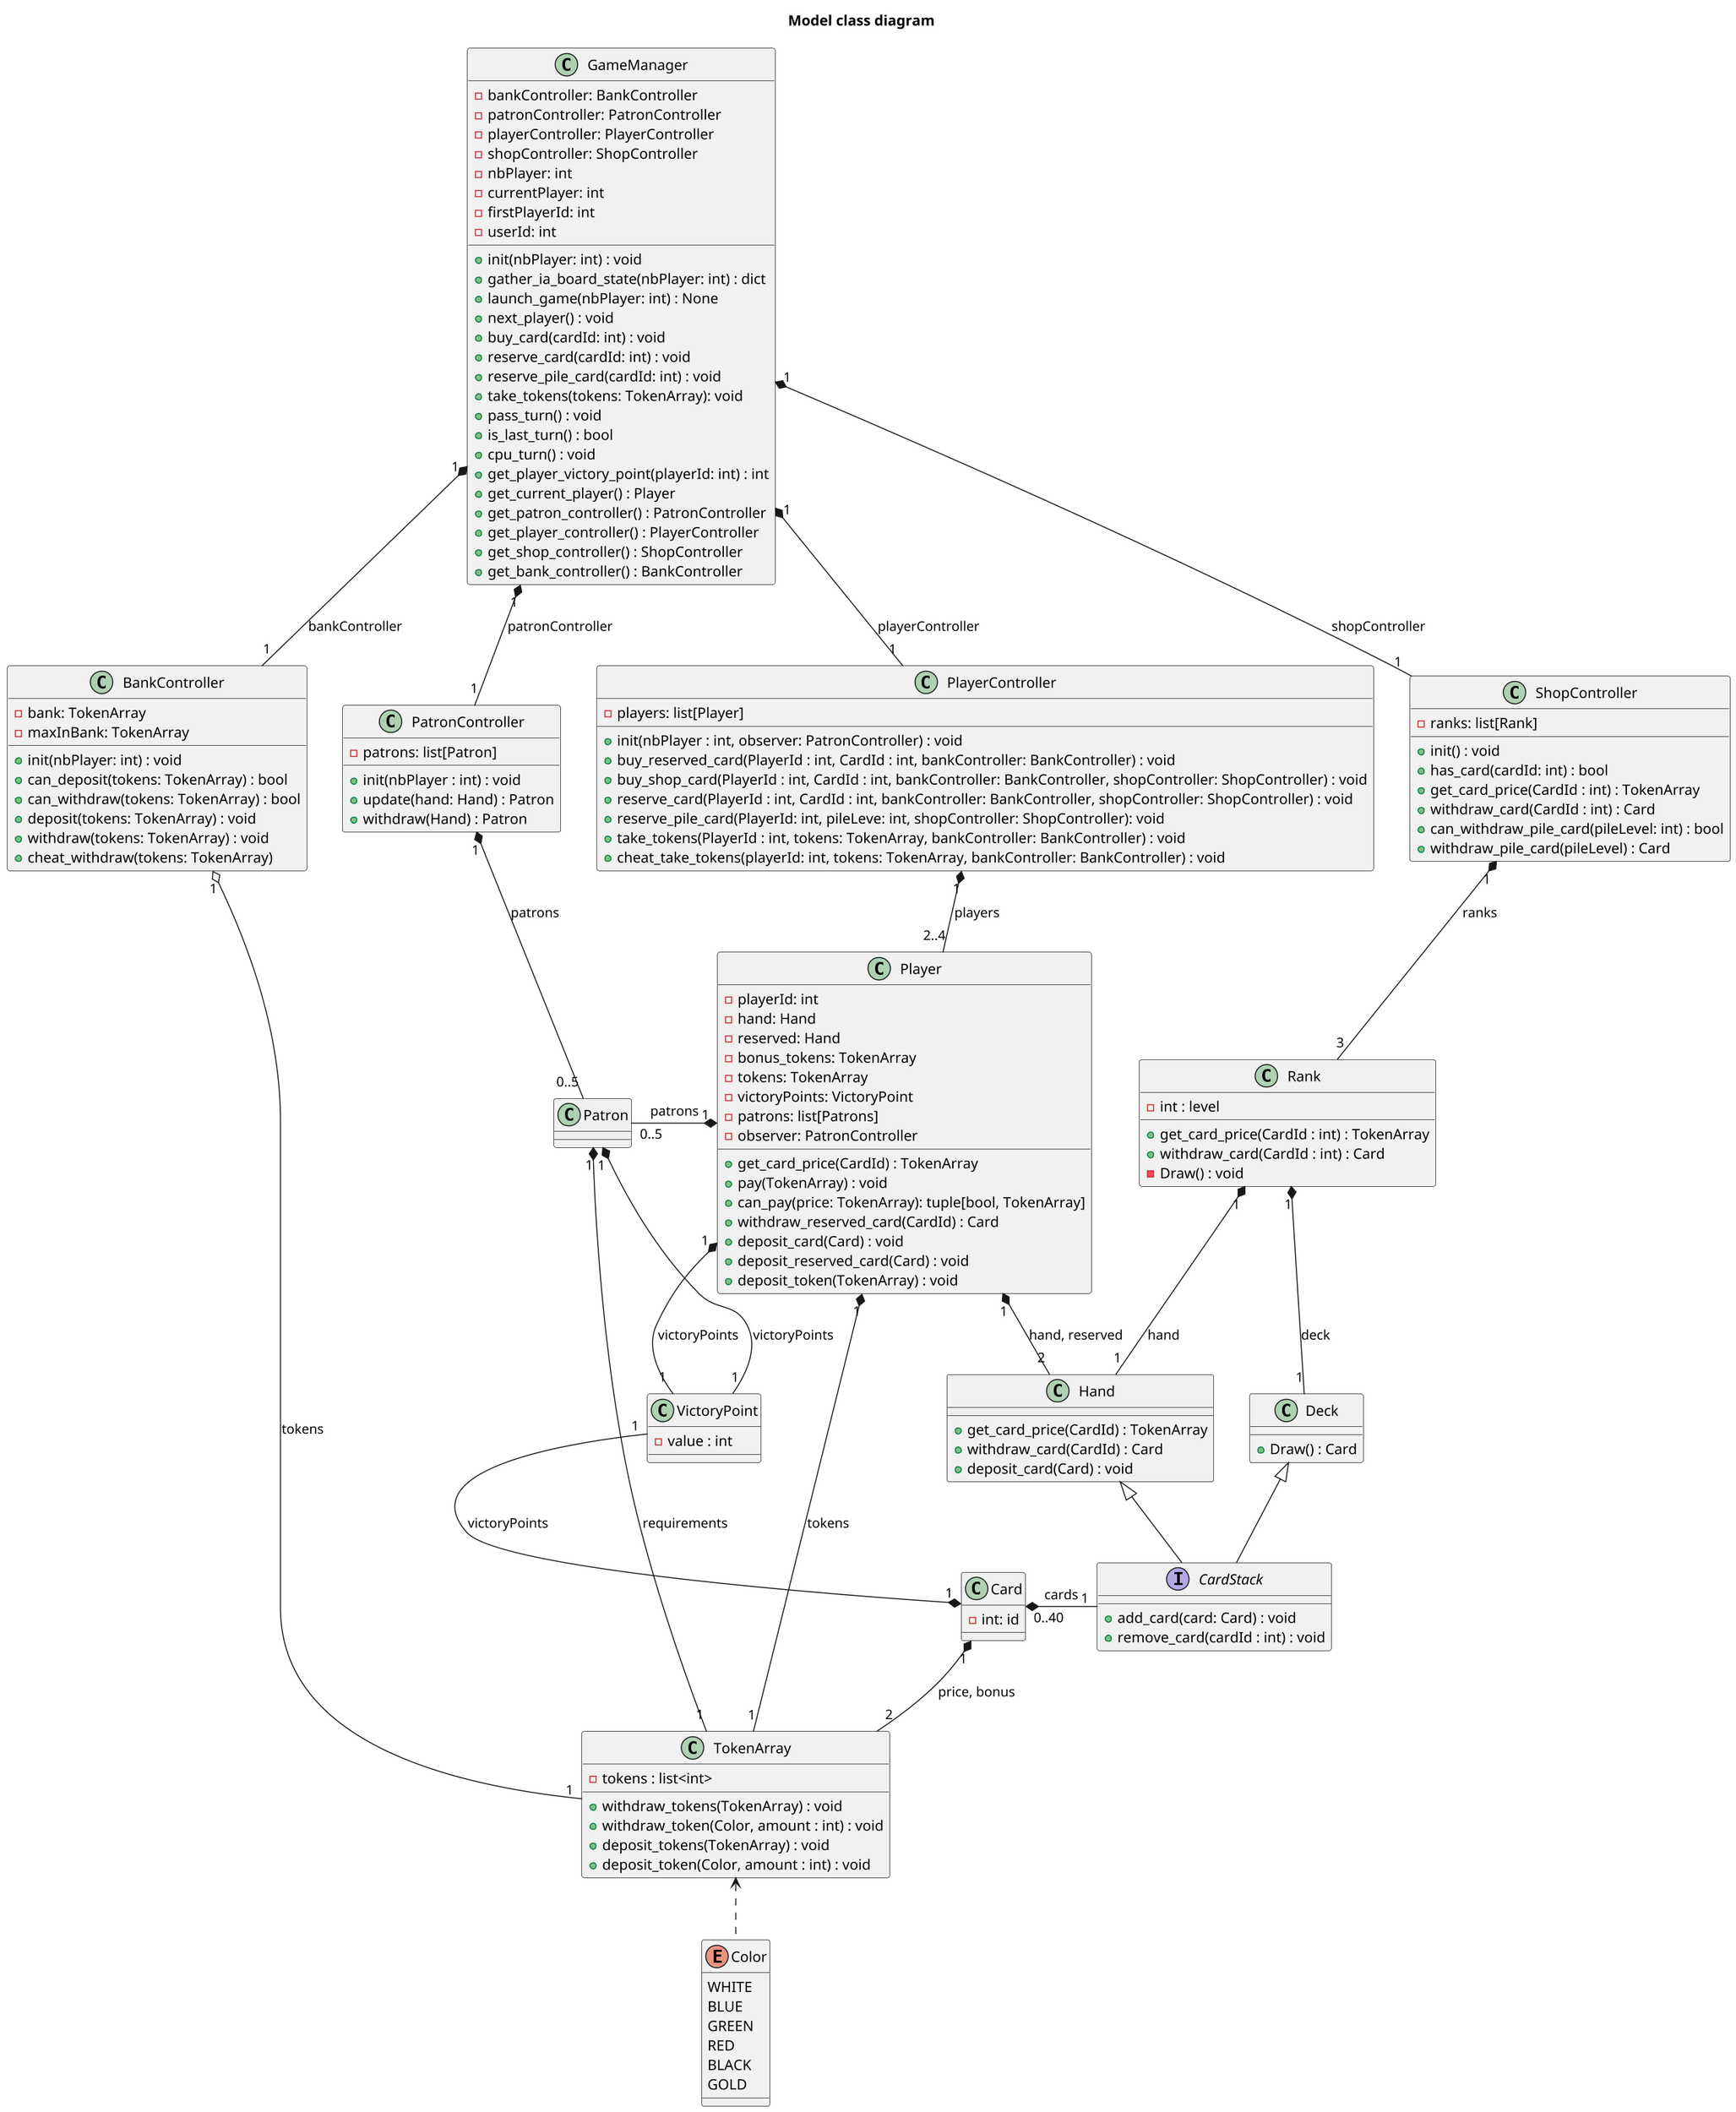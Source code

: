 @startuml classDiagram
title Model class diagram
scale 1.5

GameManager "1" *-- "1" BankController : bankController
GameManager "1" *-- "1" PatronController : patronController
GameManager "1" *-- "1" PlayerController : playerController
GameManager "1" *-- "1" ShopController : shopController

BankController "1" o-down- "1" TokenArray : tokens

PatronController "1" *-- "0..5" Patron : patrons
Patron "1" *-- "1" TokenArray : requirements

PlayerController "1" *-- "2..4" Player : players
Player "1" *-- "1" TokenArray : tokens
Player "1" *-- "2" Hand : hand, reserved
Player "1" *-- "0..5" Patron : patrons

ShopController "1" *-- "3" Rank : ranks
Rank "1" *-- "1" Hand : hand
Rank "1" *-- "1" Deck : deck

Deck <|-d- CardStack
Hand <|-- CardStack
Hand *-d[hidden]- Card

Card "1" *-- "2" TokenArray : price, bonus
TokenArray <.. Color


BankController .r[hidden]. PatronController
PatronController .r[hidden]. PlayerController
PlayerController .r[hidden]. ShopController

Patron .r[hidden]. Player
Player .r[hidden]. Rank

' VictoryPoint .u[hidden]. Player
VictoryPoint "1" -u-* "1" Player : victoryPoints
VictoryPoint "1" -[norank]-* "1" Patron : victoryPoints
VictoryPoint "1" -[norank]-* "1" Card : victoryPoints

CardStack "1" -l-* "0..40" Card : cards




class GameManager {
    -bankController: BankController
    -patronController: PatronController
    -playerController: PlayerController
    -shopController: ShopController
    -nbPlayer: int
    -currentPlayer: int
    -firstPlayerId: int
    -userId: int
    +init(nbPlayer: int) : void
    +gather_ia_board_state(nbPlayer: int) : dict
    +launch_game(nbPlayer: int) : None
    +next_player() : void
    +buy_card(cardId: int) : void
    +reserve_card(cardId: int) : void
    +reserve_pile_card(cardId: int) : void
    +take_tokens(tokens: TokenArray): void
    +pass_turn() : void
    +is_last_turn() : bool
    +cpu_turn() : void
    +get_player_victory_point(playerId: int) : int
    +get_current_player() : Player
    +get_patron_controller() : PatronController
    +get_player_controller() : PlayerController
    +get_shop_controller() : ShopController
    +get_bank_controller() : BankController
}


class BankController {
    -bank: TokenArray
    -maxInBank: TokenArray
    +init(nbPlayer: int) : void
    +can_deposit(tokens: TokenArray) : bool
    +can_withdraw(tokens: TokenArray) : bool
    +deposit(tokens: TokenArray) : void
    +withdraw(tokens: TokenArray) : void
    +cheat_withdraw(tokens: TokenArray)
}

class PatronController {
    -patrons: list[Patron]
    +init(nbPlayer : int) : void
    +update(hand: Hand) : Patron
    +withdraw(Hand) : Patron
}

class PlayerController {
    -players: list[Player]
    +init(nbPlayer : int, observer: PatronController) : void
    +buy_reserved_card(PlayerId : int, CardId : int, bankController: BankController) : void
    +buy_shop_card(PlayerId : int, CardId : int, bankController: BankController, shopController: ShopController) : void
    +reserve_card(PlayerId : int, CardId : int, bankController: BankController, shopController: ShopController) : void
    +reserve_pile_card(PlayerId: int, pileLeve: int, shopController: ShopController): void
    +take_tokens(PlayerId : int, tokens: TokenArray, bankController: BankController) : void
    +cheat_take_tokens(playerId: int, tokens: TokenArray, bankController: BankController) : void
}

class ShopController {
    -ranks: list[Rank]
    +init() : void
    +has_card(cardId: int) : bool
    +get_card_price(CardId : int) : TokenArray
    +withdraw_card(CardId : int) : Card
    +can_withdraw_pile_card(pileLevel: int) : bool
    +withdraw_pile_card(pileLevel) : Card
}




class Player {
    -playerId: int
    -hand: Hand
    -reserved: Hand
    -bonus_tokens: TokenArray
    -tokens: TokenArray
    -victoryPoints: VictoryPoint
    -patrons: list[Patrons]
    -observer: PatronController
    +get_card_price(CardId) : TokenArray
    +pay(TokenArray) : void
    +can_pay(price: TokenArray): tuple[bool, TokenArray]
    +withdraw_reserved_card(CardId) : Card
    +deposit_card(Card) : void
    +deposit_reserved_card(Card) : void
    +deposit_token(TokenArray) : void
}

class Rank {
    -int : level
    +get_card_price(CardId : int) : TokenArray
    +withdraw_card(CardId : int) : Card
    -Draw() : void
}

interface CardStack {
    +add_card(card: Card) : void
    +remove_card(cardId : int) : void
}

class Hand {
    +get_card_price(CardId) : TokenArray
    +withdraw_card(CardId) : Card
    +deposit_card(Card) : void
}

class Deck {
    +Draw() : Card
}

class Card {
    -int: id
}


class VictoryPoint {
    -value : int
}

class Patron {
}

class TokenArray {
    -tokens : list<int>
    +withdraw_tokens(TokenArray) : void
    +withdraw_token(Color, amount : int) : void
    +deposit_tokens(TokenArray) : void
    +deposit_token(Color, amount : int) : void
}


enum Color {
    WHITE
    BLUE
    GREEN
    RED
    BLACK
    GOLD
}

@enduml
